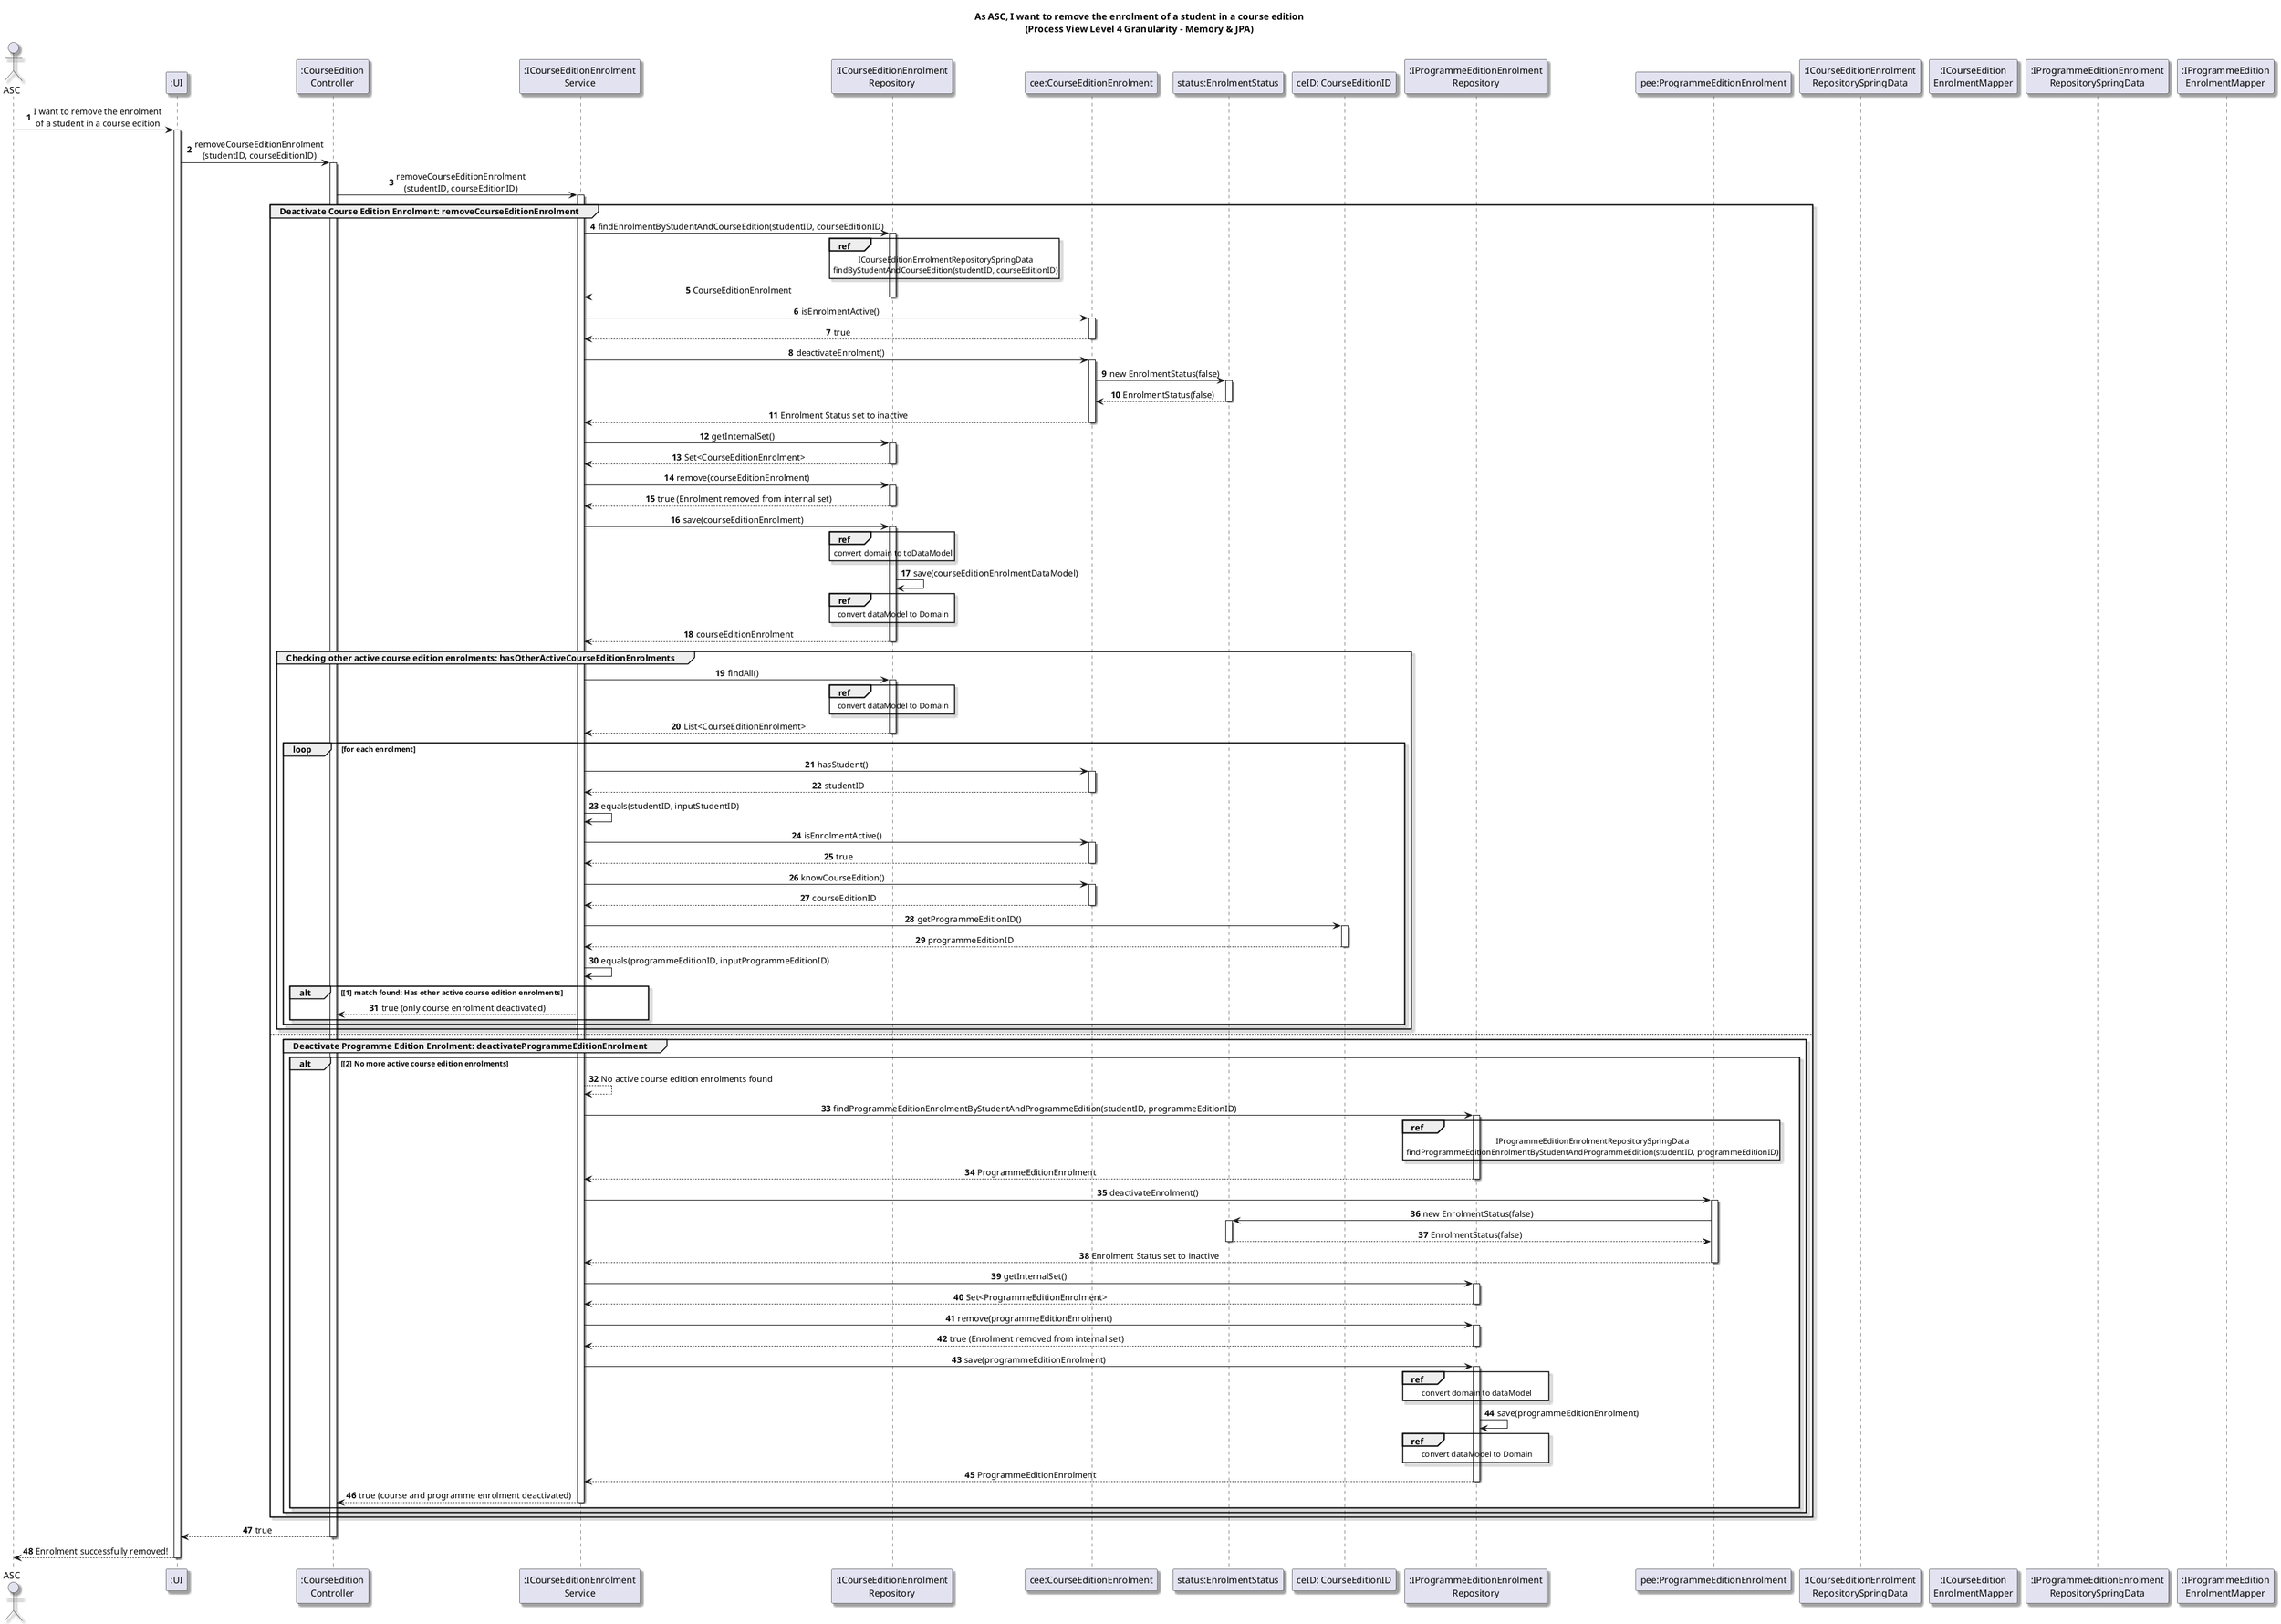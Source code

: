 @startuml
title As ASC, I want to remove the enrolment of a student in a course edition\n(Process View Level 4 Granularity - Memory & JPA)
autonumber
skinparam defaultTextAlignment center
skinparam shadowing true

actor ASC
participant ":UI" as UI
participant ":CourseEdition\nController" as CEC
participant ":ICourseEditionEnrolment\nService" as CEES
participant ":ICourseEditionEnrolment\nRepository" as CEER
participant "cee:CourseEditionEnrolment" as CEE
participant "status:EnrolmentStatus" as ES
participant "ceID: CourseEditionID" as courseEditionID

participant ":IProgrammeEditionEnrolment\nRepository" as PEER
participant "pee:ProgrammeEditionEnrolment" as PEE

participant ":ICourseEditionEnrolment\nRepositorySpringData" as CEESpringRepo
participant ":ICourseEdition\nEnrolmentMapper" as CEEM
participant ":IProgrammeEditionEnrolment\nRepositorySpringData" as PEESpringRepo
participant ":IProgrammeEdition\nEnrolmentMapper" as PEEMapper
' Step 1: User initiates the request to remove enrolment
ASC -> UI ++ : I want to remove the enrolment\nof a student in a course edition
UI -> CEC ++ : removeCourseEditionEnrolment\n(studentID, courseEditionID)
CEC -> CEES ++ : removeCourseEditionEnrolment\n(studentID, courseEditionID)


' Step 2: Service retrieves enrolment from repository
group Deactivate Course Edition Enrolment: removeCourseEditionEnrolment
CEES -> CEER ++ : findEnrolmentByStudentAndCourseEdition(studentID, courseEditionID)
ref over CEER
    ICourseEditionEnrolmentRepositorySpringData
    findByStudentAndCourseEdition(studentID, courseEditionID)
end ref
CEER --> CEES -- : CourseEditionEnrolment

' Step 3: Check if enrolment is active
CEES -> CEE ++ : isEnrolmentActive()
CEE --> CEES -- : true


' Step 4: Deactivate the enrolment if active
CEES -> CEE ++ : deactivateEnrolment()
CEE -> ES ++ : new EnrolmentStatus(false)
ES --> CEE -- : EnrolmentStatus(false)
CEE --> CEES -- : Enrolment Status set to inactive

' Remove the enrolment from the internal set of the repository(memory)
CEES -> CEER ++ : getInternalSet()
CEER --> CEES -- : Set<CourseEditionEnrolment>
CEES -> CEER ++ : remove(courseEditionEnrolment)
CEER --> CEES -- : true (Enrolment removed from internal set)

' Step 5: Save the updated enrolment in the repository
CEES -> CEER ++ : save(courseEditionEnrolment)
ref over CEER
    convert domain to toDataModel
end ref
CEER -> CEER : save(courseEditionEnrolmentDataModel)
ref over CEER
    convert dataModel to Domain
end ref
CEER --> CEES -- : courseEditionEnrolment

' Step 6: Checking for other active course enrolments
group Checking other active course edition enrolments: hasOtherActiveCourseEditionEnrolments
CEES -> CEER ++ : findAll()
ref over CEER
    convert dataModel to Domain
end ref
CEER --> CEES -- : List<CourseEditionEnrolment>

loop for each enrolment
  ' Step 6.1: Check if the enrolment belongs to the student
  CEES -> CEE ++ : hasStudent()
  CEE --> CEES -- : studentID

  CEES -> CEES: equals(studentID, inputStudentID)

  ' Step 6.2: Check if the enrolment is active
  CEES -> CEE ++ : isEnrolmentActive()
  CEE --> CEES -- : true

  ' Step 6.3: Retrieve course edition ID
  CEES -> CEE ++ : knowCourseEdition()
  CEE --> CEES -- : courseEditionID

  ' Step 6.4: Retrieve programme edition ID from course edition
  CEES -> courseEditionID ++ : getProgrammeEditionID()

  courseEditionID --> CEES -- : programmeEditionID

  CEES -> CEES: equals(programmeEditionID, inputProgrammeEditionID)

  alt [1] match found: Has other active course edition enrolments
    CEES --> CEC: true (only course enrolment deactivated)
  end
end
end
else

' After loop
group Deactivate Programme Edition Enrolment: deactivateProgrammeEditionEnrolment
alt [2] No more active course edition enrolments
CEES --> CEES: No active course edition enrolments found
    ' Step 7.1: Retrieve programme edition enrolment from repository
    CEES -> PEER ++ : findProgrammeEditionEnrolmentByStudentAndProgrammeEdition(studentID, programmeEditionID)
    ref over PEER
    IProgrammeEditionEnrolmentRepositorySpringData
    findProgrammeEditionEnrolmentByStudentAndProgrammeEdition(studentID, programmeEditionID)
    end ref
    PEER --> CEES -- : ProgrammeEditionEnrolment

    ' Step 7.2: Deactivate programme edition enrolment
    CEES -> PEE ++ : deactivateEnrolment()
    PEE -> ES ++ : new EnrolmentStatus(false)
    ES --> PEE -- : EnrolmentStatus(false)
    PEE --> CEES -- : Enrolment Status set to inactive

' Remove the enrolment from the internal set of the repository
CEES -> PEER ++ : getInternalSet()
PEER --> CEES -- : Set<ProgrammeEditionEnrolment>
CEES -> PEER ++ : remove(programmeEditionEnrolment)
PEER --> CEES -- : true (Enrolment removed from internal set)


    ' Step 7.3: Save the updated programme enrolment in the repository
    CEES -> PEER ++ : save(programmeEditionEnrolment)
    ref over PEER
        convert domain to dataModel
    end ref
    PEER -> PEER : save(programmeEditionEnrolment)
    ref over PEER
        convert dataModel to Domain
    end ref
    PEER --> CEES -- : ProgrammeEditionEnrolment

    ' Step 7.4: Return success to the controller
    CEES --> CEC -- : true (course and programme enrolment deactivated)
end
end
end

' Step 8: Return success message to the user
CEC --> UI -- : true
UI --> ASC -- : Enrolment successfully removed!
@enduml